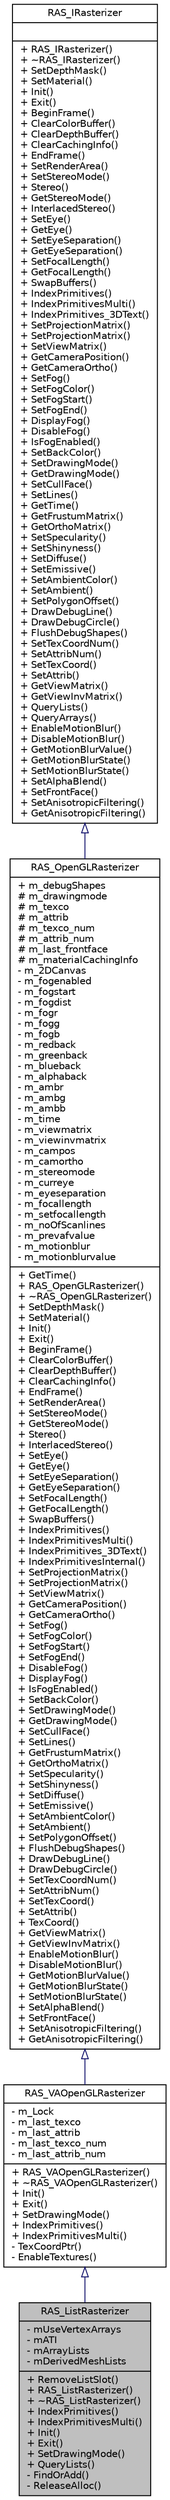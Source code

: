 digraph G
{
  edge [fontname="Helvetica",fontsize="10",labelfontname="Helvetica",labelfontsize="10"];
  node [fontname="Helvetica",fontsize="10",shape=record];
  Node1 [label="{RAS_ListRasterizer\n|- mUseVertexArrays\l- mATI\l- mArrayLists\l- mDerivedMeshLists\l|+ RemoveListSlot()\l+ RAS_ListRasterizer()\l+ ~RAS_ListRasterizer()\l+ IndexPrimitives()\l+ IndexPrimitivesMulti()\l+ Init()\l+ Exit()\l+ SetDrawingMode()\l+ QueryLists()\l- FindOrAdd()\l- ReleaseAlloc()\l}",height=0.2,width=0.4,color="black", fillcolor="grey75", style="filled" fontcolor="black"];
  Node2 -> Node1 [dir=back,color="midnightblue",fontsize="10",style="solid",arrowtail="empty",fontname="Helvetica"];
  Node2 [label="{RAS_VAOpenGLRasterizer\n|- m_Lock\l- m_last_texco\l- m_last_attrib\l- m_last_texco_num\l- m_last_attrib_num\l|+ RAS_VAOpenGLRasterizer()\l+ ~RAS_VAOpenGLRasterizer()\l+ Init()\l+ Exit()\l+ SetDrawingMode()\l+ IndexPrimitives()\l+ IndexPrimitivesMulti()\l- TexCoordPtr()\l- EnableTextures()\l}",height=0.2,width=0.4,color="black", fillcolor="white", style="filled",URL="$d9/dd2/classRAS__VAOpenGLRasterizer.html"];
  Node3 -> Node2 [dir=back,color="midnightblue",fontsize="10",style="solid",arrowtail="empty",fontname="Helvetica"];
  Node3 [label="{RAS_OpenGLRasterizer\n|+ m_debugShapes\l# m_drawingmode\l# m_texco\l# m_attrib\l# m_texco_num\l# m_attrib_num\l# m_last_frontface\l# m_materialCachingInfo\l- m_2DCanvas\l- m_fogenabled\l- m_fogstart\l- m_fogdist\l- m_fogr\l- m_fogg\l- m_fogb\l- m_redback\l- m_greenback\l- m_blueback\l- m_alphaback\l- m_ambr\l- m_ambg\l- m_ambb\l- m_time\l- m_viewmatrix\l- m_viewinvmatrix\l- m_campos\l- m_camortho\l- m_stereomode\l- m_curreye\l- m_eyeseparation\l- m_focallength\l- m_setfocallength\l- m_noOfScanlines\l- m_prevafvalue\l- m_motionblur\l- m_motionblurvalue\l|+ GetTime()\l+ RAS_OpenGLRasterizer()\l+ ~RAS_OpenGLRasterizer()\l+ SetDepthMask()\l+ SetMaterial()\l+ Init()\l+ Exit()\l+ BeginFrame()\l+ ClearColorBuffer()\l+ ClearDepthBuffer()\l+ ClearCachingInfo()\l+ EndFrame()\l+ SetRenderArea()\l+ SetStereoMode()\l+ GetStereoMode()\l+ Stereo()\l+ InterlacedStereo()\l+ SetEye()\l+ GetEye()\l+ SetEyeSeparation()\l+ GetEyeSeparation()\l+ SetFocalLength()\l+ GetFocalLength()\l+ SwapBuffers()\l+ IndexPrimitives()\l+ IndexPrimitivesMulti()\l+ IndexPrimitives_3DText()\l+ IndexPrimitivesInternal()\l+ SetProjectionMatrix()\l+ SetProjectionMatrix()\l+ SetViewMatrix()\l+ GetCameraPosition()\l+ GetCameraOrtho()\l+ SetFog()\l+ SetFogColor()\l+ SetFogStart()\l+ SetFogEnd()\l+ DisableFog()\l+ DisplayFog()\l+ IsFogEnabled()\l+ SetBackColor()\l+ SetDrawingMode()\l+ GetDrawingMode()\l+ SetCullFace()\l+ SetLines()\l+ GetFrustumMatrix()\l+ GetOrthoMatrix()\l+ SetSpecularity()\l+ SetShinyness()\l+ SetDiffuse()\l+ SetEmissive()\l+ SetAmbientColor()\l+ SetAmbient()\l+ SetPolygonOffset()\l+ FlushDebugShapes()\l+ DrawDebugLine()\l+ DrawDebugCircle()\l+ SetTexCoordNum()\l+ SetAttribNum()\l+ SetTexCoord()\l+ SetAttrib()\l+ TexCoord()\l+ GetViewMatrix()\l+ GetViewInvMatrix()\l+ EnableMotionBlur()\l+ DisableMotionBlur()\l+ GetMotionBlurValue()\l+ GetMotionBlurState()\l+ SetMotionBlurState()\l+ SetAlphaBlend()\l+ SetFrontFace()\l+ SetAnisotropicFiltering()\l+ GetAnisotropicFiltering()\l}",height=0.2,width=0.4,color="black", fillcolor="white", style="filled",URL="$dd/d38/classRAS__OpenGLRasterizer.html"];
  Node4 -> Node3 [dir=back,color="midnightblue",fontsize="10",style="solid",arrowtail="empty",fontname="Helvetica"];
  Node4 [label="{RAS_IRasterizer\n||+ RAS_IRasterizer()\l+ ~RAS_IRasterizer()\l+ SetDepthMask()\l+ SetMaterial()\l+ Init()\l+ Exit()\l+ BeginFrame()\l+ ClearColorBuffer()\l+ ClearDepthBuffer()\l+ ClearCachingInfo()\l+ EndFrame()\l+ SetRenderArea()\l+ SetStereoMode()\l+ Stereo()\l+ GetStereoMode()\l+ InterlacedStereo()\l+ SetEye()\l+ GetEye()\l+ SetEyeSeparation()\l+ GetEyeSeparation()\l+ SetFocalLength()\l+ GetFocalLength()\l+ SwapBuffers()\l+ IndexPrimitives()\l+ IndexPrimitivesMulti()\l+ IndexPrimitives_3DText()\l+ SetProjectionMatrix()\l+ SetProjectionMatrix()\l+ SetViewMatrix()\l+ GetCameraPosition()\l+ GetCameraOrtho()\l+ SetFog()\l+ SetFogColor()\l+ SetFogStart()\l+ SetFogEnd()\l+ DisplayFog()\l+ DisableFog()\l+ IsFogEnabled()\l+ SetBackColor()\l+ SetDrawingMode()\l+ GetDrawingMode()\l+ SetCullFace()\l+ SetLines()\l+ GetTime()\l+ GetFrustumMatrix()\l+ GetOrthoMatrix()\l+ SetSpecularity()\l+ SetShinyness()\l+ SetDiffuse()\l+ SetEmissive()\l+ SetAmbientColor()\l+ SetAmbient()\l+ SetPolygonOffset()\l+ DrawDebugLine()\l+ DrawDebugCircle()\l+ FlushDebugShapes()\l+ SetTexCoordNum()\l+ SetAttribNum()\l+ SetTexCoord()\l+ SetAttrib()\l+ GetViewMatrix()\l+ GetViewInvMatrix()\l+ QueryLists()\l+ QueryArrays()\l+ EnableMotionBlur()\l+ DisableMotionBlur()\l+ GetMotionBlurValue()\l+ GetMotionBlurState()\l+ SetMotionBlurState()\l+ SetAlphaBlend()\l+ SetFrontFace()\l+ SetAnisotropicFiltering()\l+ GetAnisotropicFiltering()\l}",height=0.2,width=0.4,color="black", fillcolor="white", style="filled",URL="$d3/d64/classRAS__IRasterizer.html"];
}
